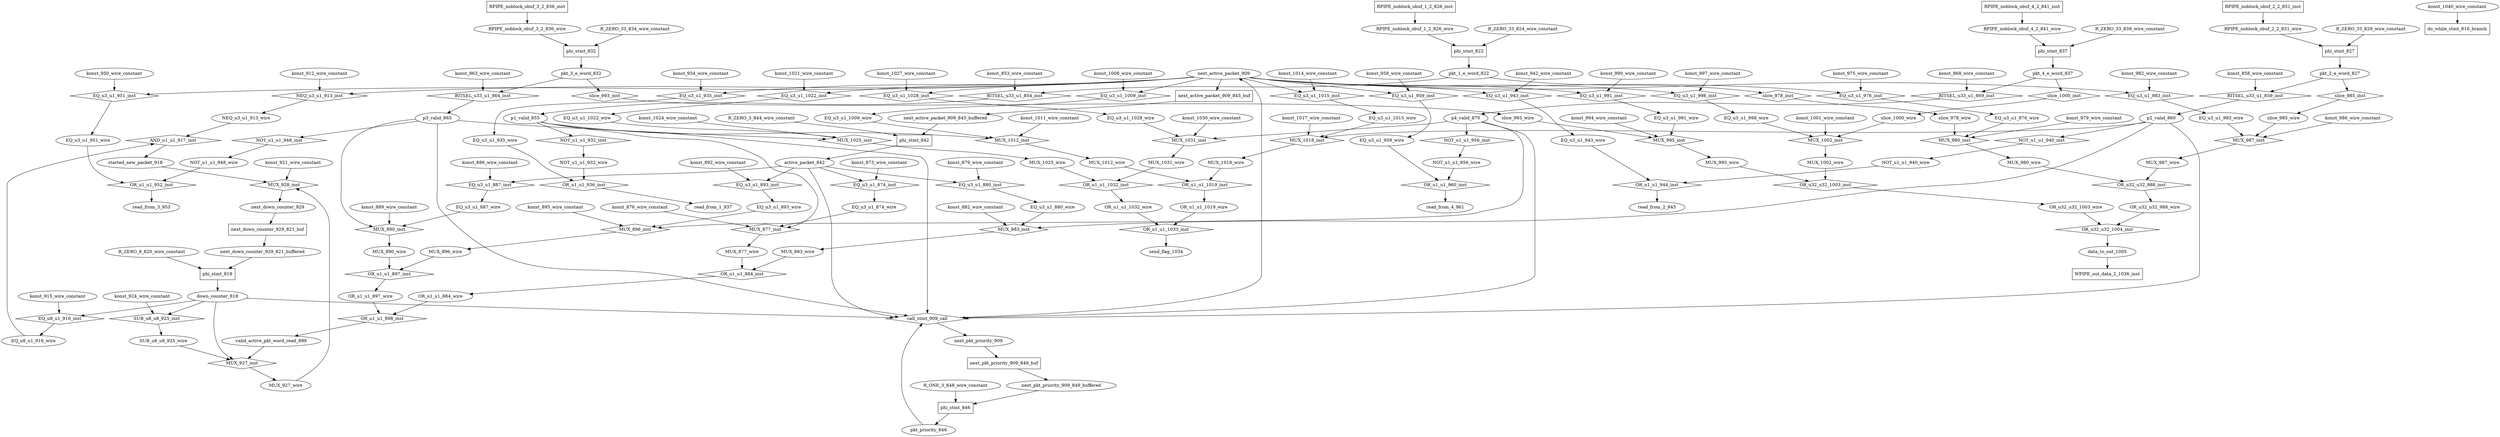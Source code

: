 digraph data_path {
  EQ_u3_u1_1009_wire [shape=ellipse];
  EQ_u3_u1_1015_wire [shape=ellipse];
  EQ_u3_u1_1022_wire [shape=ellipse];
  EQ_u3_u1_1028_wire [shape=ellipse];
  EQ_u3_u1_874_wire [shape=ellipse];
  EQ_u3_u1_880_wire [shape=ellipse];
  EQ_u3_u1_887_wire [shape=ellipse];
  EQ_u3_u1_893_wire [shape=ellipse];
  EQ_u3_u1_935_wire [shape=ellipse];
  EQ_u3_u1_943_wire [shape=ellipse];
  EQ_u3_u1_951_wire [shape=ellipse];
  EQ_u3_u1_959_wire [shape=ellipse];
  EQ_u3_u1_976_wire [shape=ellipse];
  EQ_u3_u1_983_wire [shape=ellipse];
  EQ_u3_u1_991_wire [shape=ellipse];
  EQ_u3_u1_998_wire [shape=ellipse];
  EQ_u8_u1_916_wire [shape=ellipse];
  MUX_1002_wire [shape=ellipse];
  MUX_1012_wire [shape=ellipse];
  MUX_1018_wire [shape=ellipse];
  MUX_1025_wire [shape=ellipse];
  MUX_1031_wire [shape=ellipse];
  MUX_877_wire [shape=ellipse];
  MUX_883_wire [shape=ellipse];
  MUX_890_wire [shape=ellipse];
  MUX_896_wire [shape=ellipse];
  MUX_927_wire [shape=ellipse];
  MUX_980_wire [shape=ellipse];
  MUX_987_wire [shape=ellipse];
  MUX_995_wire [shape=ellipse];
  NEQ_u3_u1_913_wire [shape=ellipse];
  NOT_u1_u1_932_wire [shape=ellipse];
  NOT_u1_u1_940_wire [shape=ellipse];
  NOT_u1_u1_948_wire [shape=ellipse];
  NOT_u1_u1_956_wire [shape=ellipse];
  OR_u1_u1_1019_wire [shape=ellipse];
  OR_u1_u1_1032_wire [shape=ellipse];
  OR_u1_u1_884_wire [shape=ellipse];
  OR_u1_u1_897_wire [shape=ellipse];
  OR_u32_u32_1003_wire [shape=ellipse];
  OR_u32_u32_988_wire [shape=ellipse];
  RPIPE_noblock_obuf_1_2_826_wire [shape=ellipse];
  RPIPE_noblock_obuf_2_2_831_wire [shape=ellipse];
  RPIPE_noblock_obuf_3_2_836_wire [shape=ellipse];
  RPIPE_noblock_obuf_4_2_841_wire [shape=ellipse];
  R_ONE_3_848_wire_constant [shape=ellipse];
  R_ZERO_33_824_wire_constant [shape=ellipse];
  R_ZERO_33_829_wire_constant [shape=ellipse];
  R_ZERO_33_834_wire_constant [shape=ellipse];
  R_ZERO_33_839_wire_constant [shape=ellipse];
  R_ZERO_3_844_wire_constant [shape=ellipse];
  R_ZERO_8_820_wire_constant [shape=ellipse];
  SUB_u8_u8_925_wire [shape=ellipse];
  active_packet_842 [shape=ellipse];
  data_to_out_1005 [shape=ellipse];
  down_counter_818 [shape=ellipse];
  konst_1001_wire_constant [shape=ellipse];
  konst_1008_wire_constant [shape=ellipse];
  konst_1011_wire_constant [shape=ellipse];
  konst_1014_wire_constant [shape=ellipse];
  konst_1017_wire_constant [shape=ellipse];
  konst_1021_wire_constant [shape=ellipse];
  konst_1024_wire_constant [shape=ellipse];
  konst_1027_wire_constant [shape=ellipse];
  konst_1030_wire_constant [shape=ellipse];
  konst_1040_wire_constant [shape=ellipse];
  konst_853_wire_constant [shape=ellipse];
  konst_858_wire_constant [shape=ellipse];
  konst_863_wire_constant [shape=ellipse];
  konst_868_wire_constant [shape=ellipse];
  konst_873_wire_constant [shape=ellipse];
  konst_876_wire_constant [shape=ellipse];
  konst_879_wire_constant [shape=ellipse];
  konst_882_wire_constant [shape=ellipse];
  konst_886_wire_constant [shape=ellipse];
  konst_889_wire_constant [shape=ellipse];
  konst_892_wire_constant [shape=ellipse];
  konst_895_wire_constant [shape=ellipse];
  konst_912_wire_constant [shape=ellipse];
  konst_915_wire_constant [shape=ellipse];
  konst_921_wire_constant [shape=ellipse];
  konst_924_wire_constant [shape=ellipse];
  konst_934_wire_constant [shape=ellipse];
  konst_942_wire_constant [shape=ellipse];
  konst_950_wire_constant [shape=ellipse];
  konst_958_wire_constant [shape=ellipse];
  konst_975_wire_constant [shape=ellipse];
  konst_979_wire_constant [shape=ellipse];
  konst_982_wire_constant [shape=ellipse];
  konst_986_wire_constant [shape=ellipse];
  konst_990_wire_constant [shape=ellipse];
  konst_994_wire_constant [shape=ellipse];
  konst_997_wire_constant [shape=ellipse];
  next_active_packet_909 [shape=ellipse];
  next_active_packet_909_845_buffered [shape=ellipse];
  next_down_counter_929 [shape=ellipse];
  next_down_counter_929_821_buffered [shape=ellipse];
  next_pkt_priority_909 [shape=ellipse];
  next_pkt_priority_909_849_buffered [shape=ellipse];
  p1_valid_855 [shape=ellipse];
  p2_valid_860 [shape=ellipse];
  p3_valid_865 [shape=ellipse];
  p4_valid_870 [shape=ellipse];
  pkt_1_e_word_822 [shape=ellipse];
  pkt_2_e_word_827 [shape=ellipse];
  pkt_3_e_word_832 [shape=ellipse];
  pkt_4_e_word_837 [shape=ellipse];
  pkt_priority_846 [shape=ellipse];
  read_from_1_937 [shape=ellipse];
  read_from_2_945 [shape=ellipse];
  read_from_3_953 [shape=ellipse];
  read_from_4_961 [shape=ellipse];
  send_flag_1034 [shape=ellipse];
  slice_1000_wire [shape=ellipse];
  slice_978_wire [shape=ellipse];
  slice_985_wire [shape=ellipse];
  slice_993_wire [shape=ellipse];
  started_new_packet_918 [shape=ellipse];
  valid_active_pkt_word_read_899 [shape=ellipse];
  AND_u1_u1_917_inst [shape=diamond];
NEQ_u3_u1_913_wire  -> AND_u1_u1_917_inst;
EQ_u8_u1_916_wire  -> AND_u1_u1_917_inst;
AND_u1_u1_917_inst -> started_new_packet_918;
  BITSEL_u33_u1_854_inst [shape=diamond];
pkt_1_e_word_822  -> BITSEL_u33_u1_854_inst;
konst_853_wire_constant  -> BITSEL_u33_u1_854_inst;
BITSEL_u33_u1_854_inst -> p1_valid_855;
  BITSEL_u33_u1_859_inst [shape=diamond];
pkt_2_e_word_827  -> BITSEL_u33_u1_859_inst;
konst_858_wire_constant  -> BITSEL_u33_u1_859_inst;
BITSEL_u33_u1_859_inst -> p2_valid_860;
  BITSEL_u33_u1_864_inst [shape=diamond];
pkt_3_e_word_832  -> BITSEL_u33_u1_864_inst;
konst_863_wire_constant  -> BITSEL_u33_u1_864_inst;
BITSEL_u33_u1_864_inst -> p3_valid_865;
  BITSEL_u33_u1_869_inst [shape=diamond];
pkt_4_e_word_837  -> BITSEL_u33_u1_869_inst;
konst_868_wire_constant  -> BITSEL_u33_u1_869_inst;
BITSEL_u33_u1_869_inst -> p4_valid_870;
  EQ_u3_u1_1009_inst [shape=diamond];
next_active_packet_909  -> EQ_u3_u1_1009_inst;
konst_1008_wire_constant  -> EQ_u3_u1_1009_inst;
EQ_u3_u1_1009_inst -> EQ_u3_u1_1009_wire;
  EQ_u3_u1_1015_inst [shape=diamond];
next_active_packet_909  -> EQ_u3_u1_1015_inst;
konst_1014_wire_constant  -> EQ_u3_u1_1015_inst;
EQ_u3_u1_1015_inst -> EQ_u3_u1_1015_wire;
  EQ_u3_u1_1022_inst [shape=diamond];
next_active_packet_909  -> EQ_u3_u1_1022_inst;
konst_1021_wire_constant  -> EQ_u3_u1_1022_inst;
EQ_u3_u1_1022_inst -> EQ_u3_u1_1022_wire;
  EQ_u3_u1_1028_inst [shape=diamond];
next_active_packet_909  -> EQ_u3_u1_1028_inst;
konst_1027_wire_constant  -> EQ_u3_u1_1028_inst;
EQ_u3_u1_1028_inst -> EQ_u3_u1_1028_wire;
  EQ_u3_u1_874_inst [shape=diamond];
active_packet_842  -> EQ_u3_u1_874_inst;
konst_873_wire_constant  -> EQ_u3_u1_874_inst;
EQ_u3_u1_874_inst -> EQ_u3_u1_874_wire;
  EQ_u3_u1_880_inst [shape=diamond];
active_packet_842  -> EQ_u3_u1_880_inst;
konst_879_wire_constant  -> EQ_u3_u1_880_inst;
EQ_u3_u1_880_inst -> EQ_u3_u1_880_wire;
  EQ_u3_u1_887_inst [shape=diamond];
active_packet_842  -> EQ_u3_u1_887_inst;
konst_886_wire_constant  -> EQ_u3_u1_887_inst;
EQ_u3_u1_887_inst -> EQ_u3_u1_887_wire;
  EQ_u3_u1_893_inst [shape=diamond];
active_packet_842  -> EQ_u3_u1_893_inst;
konst_892_wire_constant  -> EQ_u3_u1_893_inst;
EQ_u3_u1_893_inst -> EQ_u3_u1_893_wire;
  EQ_u3_u1_935_inst [shape=diamond];
next_active_packet_909  -> EQ_u3_u1_935_inst;
konst_934_wire_constant  -> EQ_u3_u1_935_inst;
EQ_u3_u1_935_inst -> EQ_u3_u1_935_wire;
  EQ_u3_u1_943_inst [shape=diamond];
next_active_packet_909  -> EQ_u3_u1_943_inst;
konst_942_wire_constant  -> EQ_u3_u1_943_inst;
EQ_u3_u1_943_inst -> EQ_u3_u1_943_wire;
  EQ_u3_u1_951_inst [shape=diamond];
next_active_packet_909  -> EQ_u3_u1_951_inst;
konst_950_wire_constant  -> EQ_u3_u1_951_inst;
EQ_u3_u1_951_inst -> EQ_u3_u1_951_wire;
  EQ_u3_u1_959_inst [shape=diamond];
next_active_packet_909  -> EQ_u3_u1_959_inst;
konst_958_wire_constant  -> EQ_u3_u1_959_inst;
EQ_u3_u1_959_inst -> EQ_u3_u1_959_wire;
  EQ_u3_u1_976_inst [shape=diamond];
next_active_packet_909  -> EQ_u3_u1_976_inst;
konst_975_wire_constant  -> EQ_u3_u1_976_inst;
EQ_u3_u1_976_inst -> EQ_u3_u1_976_wire;
  EQ_u3_u1_983_inst [shape=diamond];
next_active_packet_909  -> EQ_u3_u1_983_inst;
konst_982_wire_constant  -> EQ_u3_u1_983_inst;
EQ_u3_u1_983_inst -> EQ_u3_u1_983_wire;
  EQ_u3_u1_991_inst [shape=diamond];
next_active_packet_909  -> EQ_u3_u1_991_inst;
konst_990_wire_constant  -> EQ_u3_u1_991_inst;
EQ_u3_u1_991_inst -> EQ_u3_u1_991_wire;
  EQ_u3_u1_998_inst [shape=diamond];
next_active_packet_909  -> EQ_u3_u1_998_inst;
konst_997_wire_constant  -> EQ_u3_u1_998_inst;
EQ_u3_u1_998_inst -> EQ_u3_u1_998_wire;
  EQ_u8_u1_916_inst [shape=diamond];
down_counter_818  -> EQ_u8_u1_916_inst;
konst_915_wire_constant  -> EQ_u8_u1_916_inst;
EQ_u8_u1_916_inst -> EQ_u8_u1_916_wire;
  MUX_1002_inst [shape=diamond];
EQ_u3_u1_998_wire  -> MUX_1002_inst;
slice_1000_wire  -> MUX_1002_inst;
konst_1001_wire_constant  -> MUX_1002_inst;
MUX_1002_inst -> MUX_1002_wire;
  MUX_1012_inst [shape=diamond];
EQ_u3_u1_1009_wire  -> MUX_1012_inst;
p1_valid_855  -> MUX_1012_inst;
konst_1011_wire_constant  -> MUX_1012_inst;
MUX_1012_inst -> MUX_1012_wire;
  MUX_1018_inst [shape=diamond];
EQ_u3_u1_1015_wire  -> MUX_1018_inst;
p2_valid_860  -> MUX_1018_inst;
konst_1017_wire_constant  -> MUX_1018_inst;
MUX_1018_inst -> MUX_1018_wire;
  MUX_1025_inst [shape=diamond];
EQ_u3_u1_1022_wire  -> MUX_1025_inst;
p3_valid_865  -> MUX_1025_inst;
konst_1024_wire_constant  -> MUX_1025_inst;
MUX_1025_inst -> MUX_1025_wire;
  MUX_1031_inst [shape=diamond];
EQ_u3_u1_1028_wire  -> MUX_1031_inst;
p4_valid_870  -> MUX_1031_inst;
konst_1030_wire_constant  -> MUX_1031_inst;
MUX_1031_inst -> MUX_1031_wire;
  MUX_877_inst [shape=diamond];
EQ_u3_u1_874_wire  -> MUX_877_inst;
p1_valid_855  -> MUX_877_inst;
konst_876_wire_constant  -> MUX_877_inst;
MUX_877_inst -> MUX_877_wire;
  MUX_883_inst [shape=diamond];
EQ_u3_u1_880_wire  -> MUX_883_inst;
p2_valid_860  -> MUX_883_inst;
konst_882_wire_constant  -> MUX_883_inst;
MUX_883_inst -> MUX_883_wire;
  MUX_890_inst [shape=diamond];
EQ_u3_u1_887_wire  -> MUX_890_inst;
p3_valid_865  -> MUX_890_inst;
konst_889_wire_constant  -> MUX_890_inst;
MUX_890_inst -> MUX_890_wire;
  MUX_896_inst [shape=diamond];
EQ_u3_u1_893_wire  -> MUX_896_inst;
p4_valid_870  -> MUX_896_inst;
konst_895_wire_constant  -> MUX_896_inst;
MUX_896_inst -> MUX_896_wire;
  MUX_927_inst [shape=diamond];
valid_active_pkt_word_read_899  -> MUX_927_inst;
SUB_u8_u8_925_wire  -> MUX_927_inst;
down_counter_818  -> MUX_927_inst;
MUX_927_inst -> MUX_927_wire;
  MUX_928_inst [shape=diamond];
started_new_packet_918  -> MUX_928_inst;
konst_921_wire_constant  -> MUX_928_inst;
MUX_927_wire  -> MUX_928_inst;
MUX_928_inst -> next_down_counter_929;
  MUX_980_inst [shape=diamond];
EQ_u3_u1_976_wire  -> MUX_980_inst;
slice_978_wire  -> MUX_980_inst;
konst_979_wire_constant  -> MUX_980_inst;
MUX_980_inst -> MUX_980_wire;
  MUX_987_inst [shape=diamond];
EQ_u3_u1_983_wire  -> MUX_987_inst;
slice_985_wire  -> MUX_987_inst;
konst_986_wire_constant  -> MUX_987_inst;
MUX_987_inst -> MUX_987_wire;
  MUX_995_inst [shape=diamond];
EQ_u3_u1_991_wire  -> MUX_995_inst;
slice_993_wire  -> MUX_995_inst;
konst_994_wire_constant  -> MUX_995_inst;
MUX_995_inst -> MUX_995_wire;
  NEQ_u3_u1_913_inst [shape=diamond];
next_active_packet_909  -> NEQ_u3_u1_913_inst;
konst_912_wire_constant  -> NEQ_u3_u1_913_inst;
NEQ_u3_u1_913_inst -> NEQ_u3_u1_913_wire;
  NOT_u1_u1_932_inst [shape=diamond];
p1_valid_855  -> NOT_u1_u1_932_inst;
NOT_u1_u1_932_inst -> NOT_u1_u1_932_wire;
  NOT_u1_u1_940_inst [shape=diamond];
p2_valid_860  -> NOT_u1_u1_940_inst;
NOT_u1_u1_940_inst -> NOT_u1_u1_940_wire;
  NOT_u1_u1_948_inst [shape=diamond];
p3_valid_865  -> NOT_u1_u1_948_inst;
NOT_u1_u1_948_inst -> NOT_u1_u1_948_wire;
  NOT_u1_u1_956_inst [shape=diamond];
p4_valid_870  -> NOT_u1_u1_956_inst;
NOT_u1_u1_956_inst -> NOT_u1_u1_956_wire;
  OR_u1_u1_1019_inst [shape=diamond];
MUX_1012_wire  -> OR_u1_u1_1019_inst;
MUX_1018_wire  -> OR_u1_u1_1019_inst;
OR_u1_u1_1019_inst -> OR_u1_u1_1019_wire;
  OR_u1_u1_1032_inst [shape=diamond];
MUX_1025_wire  -> OR_u1_u1_1032_inst;
MUX_1031_wire  -> OR_u1_u1_1032_inst;
OR_u1_u1_1032_inst -> OR_u1_u1_1032_wire;
  OR_u1_u1_1033_inst [shape=diamond];
OR_u1_u1_1019_wire  -> OR_u1_u1_1033_inst;
OR_u1_u1_1032_wire  -> OR_u1_u1_1033_inst;
OR_u1_u1_1033_inst -> send_flag_1034;
  OR_u1_u1_884_inst [shape=diamond];
MUX_877_wire  -> OR_u1_u1_884_inst;
MUX_883_wire  -> OR_u1_u1_884_inst;
OR_u1_u1_884_inst -> OR_u1_u1_884_wire;
  OR_u1_u1_897_inst [shape=diamond];
MUX_890_wire  -> OR_u1_u1_897_inst;
MUX_896_wire  -> OR_u1_u1_897_inst;
OR_u1_u1_897_inst -> OR_u1_u1_897_wire;
  OR_u1_u1_898_inst [shape=diamond];
OR_u1_u1_884_wire  -> OR_u1_u1_898_inst;
OR_u1_u1_897_wire  -> OR_u1_u1_898_inst;
OR_u1_u1_898_inst -> valid_active_pkt_word_read_899;
  OR_u1_u1_936_inst [shape=diamond];
NOT_u1_u1_932_wire  -> OR_u1_u1_936_inst;
EQ_u3_u1_935_wire  -> OR_u1_u1_936_inst;
OR_u1_u1_936_inst -> read_from_1_937;
  OR_u1_u1_944_inst [shape=diamond];
NOT_u1_u1_940_wire  -> OR_u1_u1_944_inst;
EQ_u3_u1_943_wire  -> OR_u1_u1_944_inst;
OR_u1_u1_944_inst -> read_from_2_945;
  OR_u1_u1_952_inst [shape=diamond];
NOT_u1_u1_948_wire  -> OR_u1_u1_952_inst;
EQ_u3_u1_951_wire  -> OR_u1_u1_952_inst;
OR_u1_u1_952_inst -> read_from_3_953;
  OR_u1_u1_960_inst [shape=diamond];
NOT_u1_u1_956_wire  -> OR_u1_u1_960_inst;
EQ_u3_u1_959_wire  -> OR_u1_u1_960_inst;
OR_u1_u1_960_inst -> read_from_4_961;
  OR_u32_u32_1003_inst [shape=diamond];
MUX_995_wire  -> OR_u32_u32_1003_inst;
MUX_1002_wire  -> OR_u32_u32_1003_inst;
OR_u32_u32_1003_inst -> OR_u32_u32_1003_wire;
  OR_u32_u32_1004_inst [shape=diamond];
OR_u32_u32_988_wire  -> OR_u32_u32_1004_inst;
OR_u32_u32_1003_wire  -> OR_u32_u32_1004_inst;
OR_u32_u32_1004_inst -> data_to_out_1005;
  OR_u32_u32_988_inst [shape=diamond];
MUX_980_wire  -> OR_u32_u32_988_inst;
MUX_987_wire  -> OR_u32_u32_988_inst;
OR_u32_u32_988_inst -> OR_u32_u32_988_wire;
  RPIPE_noblock_obuf_1_2_826_inst [shape=rectangle];
RPIPE_noblock_obuf_1_2_826_inst -> RPIPE_noblock_obuf_1_2_826_wire;
  RPIPE_noblock_obuf_2_2_831_inst [shape=rectangle];
RPIPE_noblock_obuf_2_2_831_inst -> RPIPE_noblock_obuf_2_2_831_wire;
  RPIPE_noblock_obuf_3_2_836_inst [shape=rectangle];
RPIPE_noblock_obuf_3_2_836_inst -> RPIPE_noblock_obuf_3_2_836_wire;
  RPIPE_noblock_obuf_4_2_841_inst [shape=rectangle];
RPIPE_noblock_obuf_4_2_841_inst -> RPIPE_noblock_obuf_4_2_841_wire;
  SUB_u8_u8_925_inst [shape=diamond];
down_counter_818  -> SUB_u8_u8_925_inst;
konst_924_wire_constant  -> SUB_u8_u8_925_inst;
SUB_u8_u8_925_inst -> SUB_u8_u8_925_wire;
  WPIPE_out_data_2_1036_inst [shape=rectangle];
data_to_out_1005  -> WPIPE_out_data_2_1036_inst;
  call_stmt_909_call [shape=diamond];
down_counter_818  -> call_stmt_909_call;
active_packet_842  -> call_stmt_909_call;
pkt_priority_846  -> call_stmt_909_call;
p1_valid_855  -> call_stmt_909_call;
p2_valid_860  -> call_stmt_909_call;
p3_valid_865  -> call_stmt_909_call;
p4_valid_870  -> call_stmt_909_call;
call_stmt_909_call -> next_active_packet_909;
call_stmt_909_call -> next_pkt_priority_909;
  do_while_stmt_816_branch [shape=rectangle];
konst_1040_wire_constant  -> do_while_stmt_816_branch;
  next_active_packet_909_845_buf [shape=rectangle];
next_active_packet_909  -> next_active_packet_909_845_buf;
next_active_packet_909_845_buf -> next_active_packet_909_845_buffered;
  next_down_counter_929_821_buf [shape=rectangle];
next_down_counter_929  -> next_down_counter_929_821_buf;
next_down_counter_929_821_buf -> next_down_counter_929_821_buffered;
  next_pkt_priority_909_849_buf [shape=rectangle];
next_pkt_priority_909  -> next_pkt_priority_909_849_buf;
next_pkt_priority_909_849_buf -> next_pkt_priority_909_849_buffered;
  phi_stmt_818 [shape=rectangle];
R_ZERO_8_820_wire_constant  -> phi_stmt_818;
next_down_counter_929_821_buffered  -> phi_stmt_818;
phi_stmt_818 -> down_counter_818;
  phi_stmt_822 [shape=rectangle];
R_ZERO_33_824_wire_constant  -> phi_stmt_822;
RPIPE_noblock_obuf_1_2_826_wire  -> phi_stmt_822;
phi_stmt_822 -> pkt_1_e_word_822;
  phi_stmt_827 [shape=rectangle];
R_ZERO_33_829_wire_constant  -> phi_stmt_827;
RPIPE_noblock_obuf_2_2_831_wire  -> phi_stmt_827;
phi_stmt_827 -> pkt_2_e_word_827;
  phi_stmt_832 [shape=rectangle];
R_ZERO_33_834_wire_constant  -> phi_stmt_832;
RPIPE_noblock_obuf_3_2_836_wire  -> phi_stmt_832;
phi_stmt_832 -> pkt_3_e_word_832;
  phi_stmt_837 [shape=rectangle];
R_ZERO_33_839_wire_constant  -> phi_stmt_837;
RPIPE_noblock_obuf_4_2_841_wire  -> phi_stmt_837;
phi_stmt_837 -> pkt_4_e_word_837;
  phi_stmt_842 [shape=rectangle];
R_ZERO_3_844_wire_constant  -> phi_stmt_842;
next_active_packet_909_845_buffered  -> phi_stmt_842;
phi_stmt_842 -> active_packet_842;
  phi_stmt_846 [shape=rectangle];
R_ONE_3_848_wire_constant  -> phi_stmt_846;
next_pkt_priority_909_849_buffered  -> phi_stmt_846;
phi_stmt_846 -> pkt_priority_846;
  slice_1000_inst [shape=diamond];
pkt_4_e_word_837  -> slice_1000_inst;
slice_1000_inst -> slice_1000_wire;
  slice_978_inst [shape=diamond];
pkt_1_e_word_822  -> slice_978_inst;
slice_978_inst -> slice_978_wire;
  slice_985_inst [shape=diamond];
pkt_2_e_word_827  -> slice_985_inst;
slice_985_inst -> slice_985_wire;
  slice_993_inst [shape=diamond];
pkt_3_e_word_832  -> slice_993_inst;
slice_993_inst -> slice_993_wire;
}
